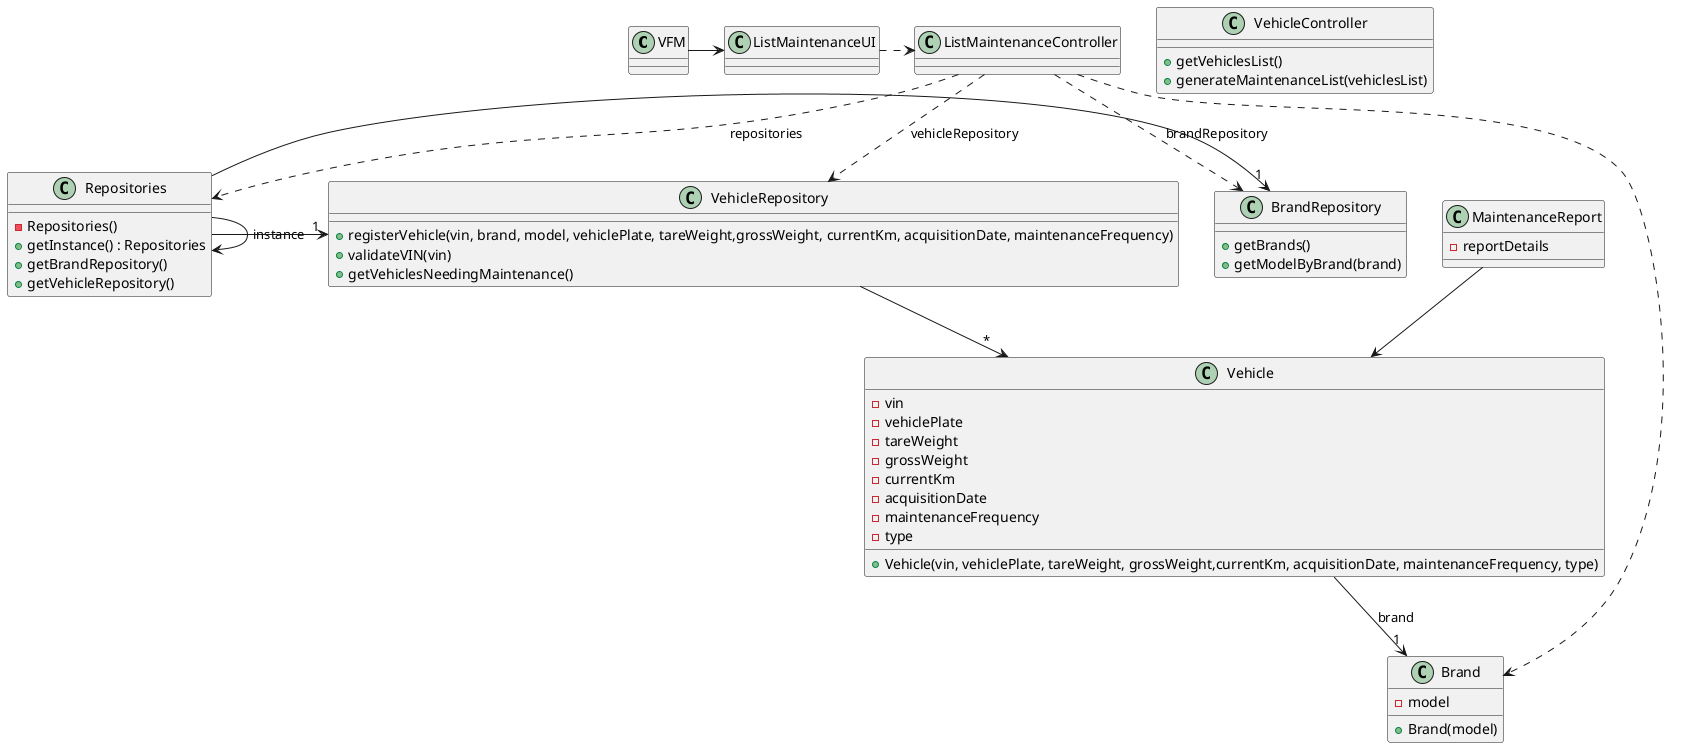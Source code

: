 @startuml
skinparam packageStyle rectangle
skinparam shadowing false
skinparam line type polyline

class VFM {
}

class Vehicle {
    - vin
    - vehiclePlate
    - tareWeight
    - grossWeight
    - currentKm
    - acquisitionDate
    - maintenanceFrequency
    - type

    + Vehicle(vin, vehiclePlate, tareWeight, grossWeight,currentKm, acquisitionDate, maintenanceFrequency, type)
}

class Brand {
    - model

    + Brand(model)
}

class VehicleRepository {
    + registerVehicle(vin, brand, model, vehiclePlate, tareWeight,grossWeight, currentKm, acquisitionDate, maintenanceFrequency)
    + validateVIN(vin)
    + getVehiclesNeedingMaintenance()
}

class BrandRepository {
    + getBrands()
    + getModelByBrand(brand)
}

class MaintenanceReport {
    - reportDetails
}

class Repositories {
    - Repositories()
    + getInstance() : Repositories
    + getBrandRepository()
    + getVehicleRepository()
}

class VehicleController {
    + getVehiclesList()
    + generateMaintenanceList(vehiclesList)
}

class ListMaintenanceUI {
}

VFM -> ListMaintenanceUI

Repositories -> Repositories : instance

ListMaintenanceUI .> ListMaintenanceController

ListMaintenanceController .> Repositories : repositories

Repositories -> "1" VehicleRepository

ListMaintenanceController ..> VehicleRepository : vehicleRepository

VehicleRepository --> "*" Vehicle

Vehicle --> "1" Brand : brand

Repositories -> "1" BrandRepository

ListMaintenanceController ..> Brand
ListMaintenanceController ..> BrandRepository : brandRepository

MaintenanceReport --> Vehicle

@enduml